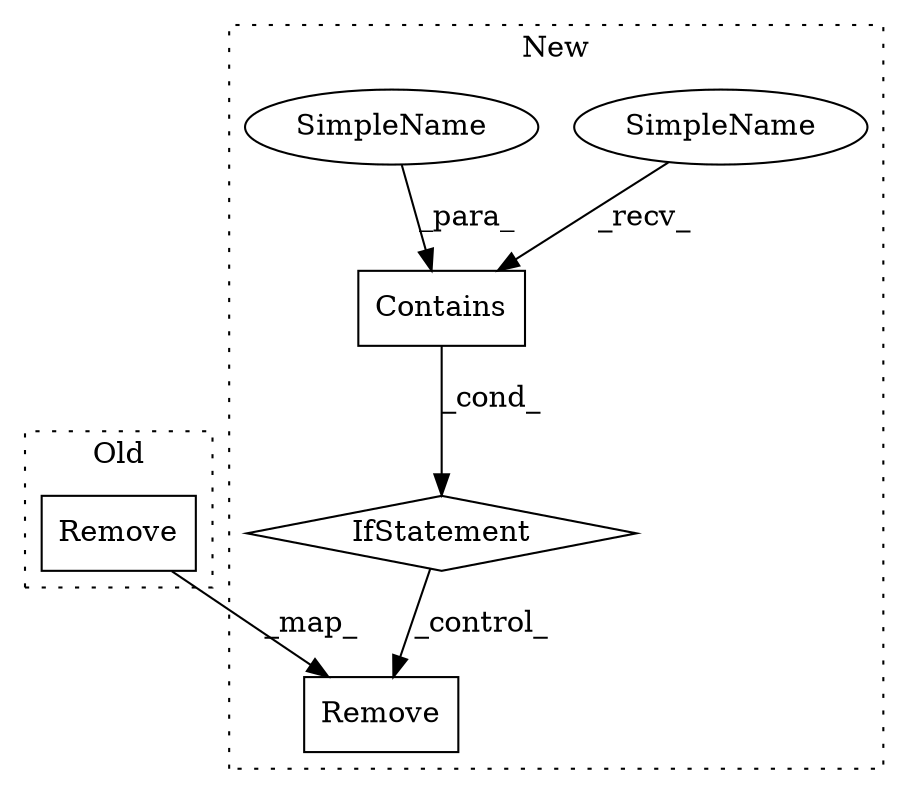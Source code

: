 digraph G {
subgraph cluster0 {
1 [label="Remove" a="32" s="12383,12395" l="7,11" shape="box"];
label = "Old";
style="dotted";
}
subgraph cluster1 {
2 [label="Remove" a="32" s="13420,13432" l="7,11" shape="box"];
3 [label="IfStatement" a="25" s="13309,13363" l="4,14" shape="diamond"];
4 [label="Contains" a="32" s="13338,13352" l="9,11" shape="box"];
5 [label="SimpleName" a="42" s="13313" l="24" shape="ellipse"];
6 [label="SimpleName" a="42" s="13347" l="5" shape="ellipse"];
label = "New";
style="dotted";
}
1 -> 2 [label="_map_"];
3 -> 2 [label="_control_"];
4 -> 3 [label="_cond_"];
5 -> 4 [label="_recv_"];
6 -> 4 [label="_para_"];
}